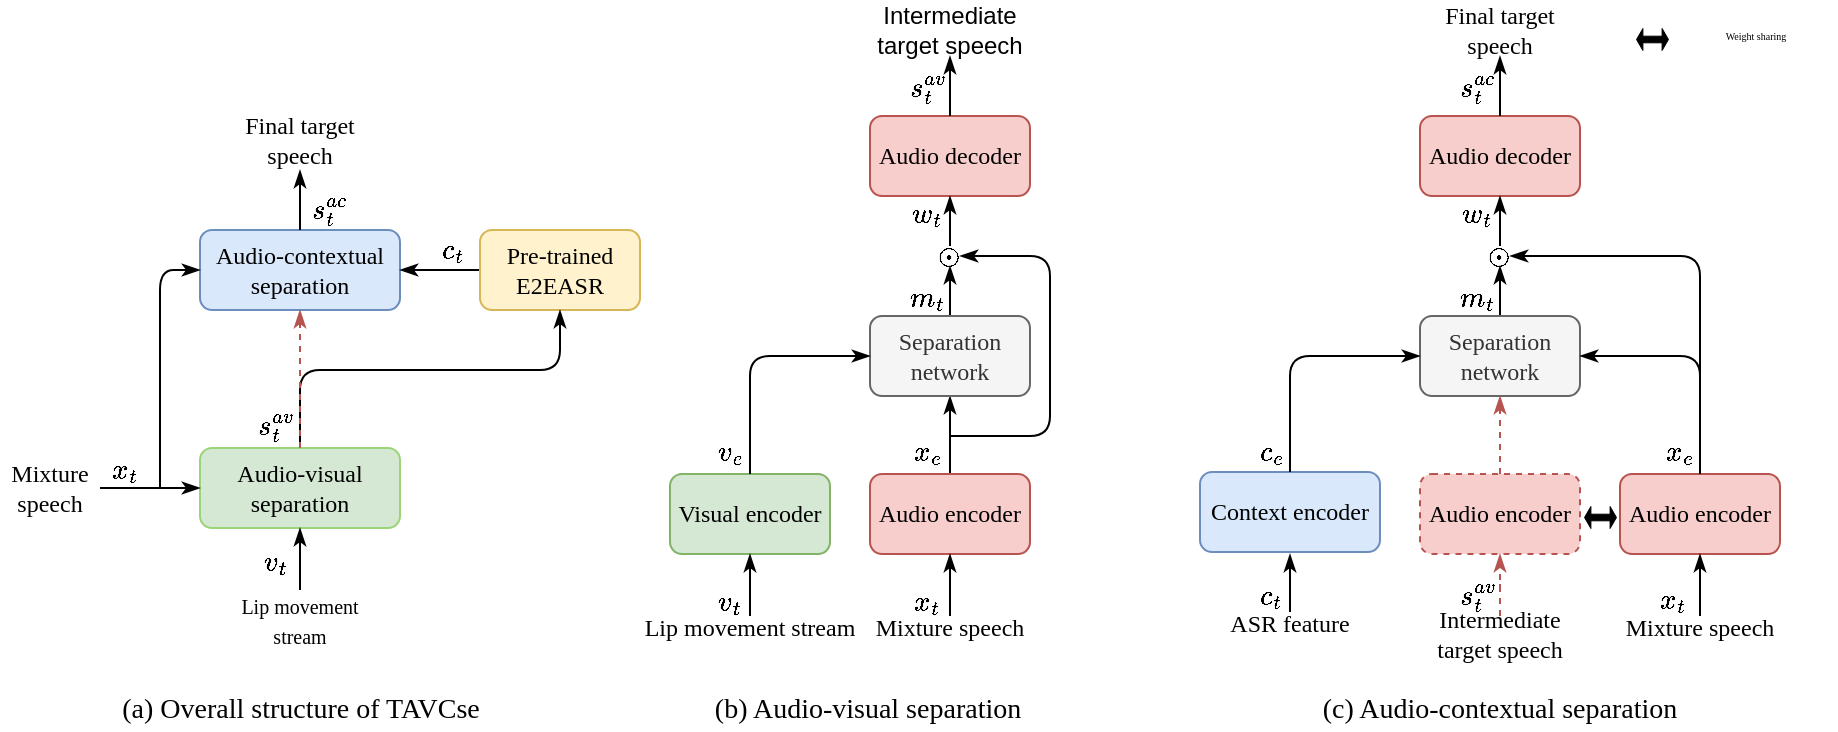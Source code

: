 <mxfile version="15.2.7" type="github">
  <diagram id="y_EGhvHL0gBH4iH_qR2R" name="Page-1">
    <mxGraphModel dx="2012" dy="667" grid="1" gridSize="10" guides="1" tooltips="1" connect="1" arrows="1" fold="1" page="1" pageScale="1" pageWidth="827" pageHeight="1169" math="1" shadow="0">
      <root>
        <mxCell id="0" />
        <mxCell id="1" parent="0" />
        <mxCell id="VpKqUX4VM9mPJ3Cbt_9l-1" value="&lt;font face=&quot;Times New Roman&quot;&gt;Audio-visual separation&lt;/font&gt;" style="rounded=1;whiteSpace=wrap;html=1;fillColor=#d5e8d4;strokeColor=#9AD479;shadow=0;strokeWidth=1;" parent="1" vertex="1">
          <mxGeometry x="80" y="319" width="100" height="40" as="geometry" />
        </mxCell>
        <mxCell id="VpKqUX4VM9mPJ3Cbt_9l-2" value="&lt;font face=&quot;Times New Roman&quot;&gt;Audio-contextual separation&lt;/font&gt;" style="rounded=1;whiteSpace=wrap;html=1;fillColor=#dae8fc;strokeColor=#6c8ebf;strokeWidth=1;" parent="1" vertex="1">
          <mxGeometry x="80" y="210" width="100" height="40" as="geometry" />
        </mxCell>
        <mxCell id="VpKqUX4VM9mPJ3Cbt_9l-5" value="" style="edgeStyle=orthogonalEdgeStyle;rounded=0;orthogonalLoop=1;jettySize=auto;html=1;endArrow=classicThin;endFill=1;" parent="1" source="VpKqUX4VM9mPJ3Cbt_9l-4" target="VpKqUX4VM9mPJ3Cbt_9l-2" edge="1">
          <mxGeometry relative="1" as="geometry" />
        </mxCell>
        <mxCell id="VpKqUX4VM9mPJ3Cbt_9l-4" value="&lt;font face=&quot;Times New Roman&quot;&gt;Pre-trained&lt;br&gt;E2EASR&lt;/font&gt;" style="rounded=1;whiteSpace=wrap;html=1;fillColor=#fff2cc;strokeColor=#d6b656;strokeWidth=1;" parent="1" vertex="1">
          <mxGeometry x="220" y="210" width="80" height="40" as="geometry" />
        </mxCell>
        <mxCell id="VpKqUX4VM9mPJ3Cbt_9l-7" value="" style="edgeStyle=orthogonalEdgeStyle;rounded=0;orthogonalLoop=1;jettySize=auto;html=1;endArrow=classicThin;endFill=1;" parent="1" source="VpKqUX4VM9mPJ3Cbt_9l-6" target="VpKqUX4VM9mPJ3Cbt_9l-1" edge="1">
          <mxGeometry relative="1" as="geometry" />
        </mxCell>
        <mxCell id="VpKqUX4VM9mPJ3Cbt_9l-6" value="&lt;font style=&quot;font-size: 10px&quot; face=&quot;Times New Roman&quot;&gt;Lip movement stream&lt;/font&gt;" style="text;html=1;strokeColor=none;fillColor=none;align=center;verticalAlign=middle;whiteSpace=wrap;rounded=0;shadow=0;" parent="1" vertex="1">
          <mxGeometry x="90" y="390" width="80" height="30" as="geometry" />
        </mxCell>
        <mxCell id="VpKqUX4VM9mPJ3Cbt_9l-9" value="" style="edgeStyle=orthogonalEdgeStyle;rounded=0;orthogonalLoop=1;jettySize=auto;html=1;endArrow=classicThin;endFill=1;exitX=1;exitY=0.5;exitDx=0;exitDy=0;" parent="1" source="VpKqUX4VM9mPJ3Cbt_9l-8" target="VpKqUX4VM9mPJ3Cbt_9l-1" edge="1">
          <mxGeometry relative="1" as="geometry" />
        </mxCell>
        <mxCell id="VpKqUX4VM9mPJ3Cbt_9l-8" value="&lt;font face=&quot;Times New Roman&quot;&gt;Mixture speech&lt;/font&gt;" style="text;html=1;strokeColor=none;fillColor=none;align=center;verticalAlign=middle;whiteSpace=wrap;rounded=0;shadow=0;" parent="1" vertex="1">
          <mxGeometry x="-20" y="324" width="50" height="30" as="geometry" />
        </mxCell>
        <mxCell id="VpKqUX4VM9mPJ3Cbt_9l-10" value="" style="edgeStyle=elbowEdgeStyle;elbow=vertical;endArrow=classicThin;html=1;endFill=1;entryX=0;entryY=0.5;entryDx=0;entryDy=0;" parent="1" target="VpKqUX4VM9mPJ3Cbt_9l-2" edge="1">
          <mxGeometry width="50" height="50" relative="1" as="geometry">
            <mxPoint x="60" y="339" as="sourcePoint" />
            <mxPoint x="80" y="249" as="targetPoint" />
            <Array as="points">
              <mxPoint x="60" y="230" />
              <mxPoint x="80" y="249" />
              <mxPoint x="90" y="299" />
              <mxPoint x="178" y="379" />
            </Array>
          </mxGeometry>
        </mxCell>
        <mxCell id="VpKqUX4VM9mPJ3Cbt_9l-15" value="" style="endArrow=classicThin;html=1;endFill=1;entryX=0.5;entryY=1;entryDx=0;entryDy=0;" parent="1" source="VpKqUX4VM9mPJ3Cbt_9l-2" target="VpKqUX4VM9mPJ3Cbt_9l-16" edge="1">
          <mxGeometry width="50" height="50" relative="1" as="geometry">
            <mxPoint x="450" y="360" as="sourcePoint" />
            <mxPoint x="420" y="360" as="targetPoint" />
          </mxGeometry>
        </mxCell>
        <mxCell id="VpKqUX4VM9mPJ3Cbt_9l-16" value="&lt;font face=&quot;Times New Roman&quot;&gt;Final target speech&lt;/font&gt;" style="text;html=1;strokeColor=none;fillColor=none;align=center;verticalAlign=middle;whiteSpace=wrap;rounded=0;shadow=0;" parent="1" vertex="1">
          <mxGeometry x="95" y="150" width="70" height="30" as="geometry" />
        </mxCell>
        <mxCell id="VpKqUX4VM9mPJ3Cbt_9l-18" value="" style="edgeStyle=elbowEdgeStyle;elbow=vertical;endArrow=classicThin;html=1;entryX=0.5;entryY=1;entryDx=0;entryDy=0;endFill=1;" parent="1" source="VpKqUX4VM9mPJ3Cbt_9l-1" target="VpKqUX4VM9mPJ3Cbt_9l-4" edge="1">
          <mxGeometry width="50" height="50" relative="1" as="geometry">
            <mxPoint x="210" y="315" as="sourcePoint" />
            <mxPoint x="260" y="265" as="targetPoint" />
            <Array as="points">
              <mxPoint x="200" y="280" />
              <mxPoint x="200" y="290" />
            </Array>
          </mxGeometry>
        </mxCell>
        <mxCell id="VpKqUX4VM9mPJ3Cbt_9l-25" value="$$v_t$$" style="text;html=1;strokeColor=none;fillColor=none;align=center;verticalAlign=middle;whiteSpace=wrap;rounded=0;shadow=0;" parent="1" vertex="1">
          <mxGeometry x="108" y="370" width="20" height="11" as="geometry" />
        </mxCell>
        <mxCell id="VpKqUX4VM9mPJ3Cbt_9l-26" value="$$x_t$$" style="text;html=1;strokeColor=none;fillColor=none;align=center;verticalAlign=middle;whiteSpace=wrap;rounded=0;shadow=0;" parent="1" vertex="1">
          <mxGeometry x="33" y="324" width="20" height="11" as="geometry" />
        </mxCell>
        <mxCell id="VpKqUX4VM9mPJ3Cbt_9l-30" value="$$s_t^{av}$$" style="text;html=1;strokeColor=none;fillColor=none;align=center;verticalAlign=middle;whiteSpace=wrap;rounded=0;shadow=0;" parent="1" vertex="1">
          <mxGeometry x="108" y="302.5" width="20" height="11" as="geometry" />
        </mxCell>
        <mxCell id="VpKqUX4VM9mPJ3Cbt_9l-31" value="$$s_t^{ac}$$" style="text;html=1;strokeColor=none;fillColor=none;align=center;verticalAlign=middle;whiteSpace=wrap;rounded=0;shadow=0;" parent="1" vertex="1">
          <mxGeometry x="135" y="194" width="20" height="11" as="geometry" />
        </mxCell>
        <mxCell id="VpKqUX4VM9mPJ3Cbt_9l-32" value="$$c_t$$" style="text;html=1;strokeColor=none;fillColor=none;align=center;verticalAlign=middle;whiteSpace=wrap;rounded=0;shadow=0;" parent="1" vertex="1">
          <mxGeometry x="197" y="214" width="20" height="11" as="geometry" />
        </mxCell>
        <mxCell id="VpKqUX4VM9mPJ3Cbt_9l-33" value="" style="endArrow=classicThin;html=1;entryX=0.5;entryY=1;entryDx=0;entryDy=0;exitX=0.5;exitY=0;exitDx=0;exitDy=0;endFill=1;dashed=1;strokeWidth=1;strokeColor=#b85450;fillColor=#f8cecc;" parent="1" source="VpKqUX4VM9mPJ3Cbt_9l-1" target="VpKqUX4VM9mPJ3Cbt_9l-2" edge="1">
          <mxGeometry width="50" height="50" relative="1" as="geometry">
            <mxPoint x="250" y="370" as="sourcePoint" />
            <mxPoint x="300" y="320" as="targetPoint" />
          </mxGeometry>
        </mxCell>
        <mxCell id="VpKqUX4VM9mPJ3Cbt_9l-35" value="&lt;font face=&quot;Times New Roman&quot;&gt;Visual encoder&lt;/font&gt;" style="rounded=1;whiteSpace=wrap;html=1;shadow=0;strokeColor=#82b366;strokeWidth=1;fillColor=#d5e8d4;" parent="1" vertex="1">
          <mxGeometry x="315" y="332" width="80" height="40" as="geometry" />
        </mxCell>
        <mxCell id="VpKqUX4VM9mPJ3Cbt_9l-40" value="" style="edgeStyle=orthogonalEdgeStyle;rounded=0;orthogonalLoop=1;jettySize=auto;html=1;endArrow=classicThin;endFill=1;strokeColor=#000000;strokeWidth=1;" parent="1" source="VpKqUX4VM9mPJ3Cbt_9l-36" target="VpKqUX4VM9mPJ3Cbt_9l-37" edge="1">
          <mxGeometry relative="1" as="geometry" />
        </mxCell>
        <mxCell id="VpKqUX4VM9mPJ3Cbt_9l-36" value="&lt;font face=&quot;Times New Roman&quot;&gt;Audio encoder&lt;/font&gt;" style="rounded=1;whiteSpace=wrap;html=1;shadow=0;strokeColor=#b85450;strokeWidth=1;fillColor=#f8cecc;" parent="1" vertex="1">
          <mxGeometry x="415" y="332" width="80" height="40" as="geometry" />
        </mxCell>
        <mxCell id="VpKqUX4VM9mPJ3Cbt_9l-41" value="" style="edgeStyle=orthogonalEdgeStyle;rounded=0;orthogonalLoop=1;jettySize=auto;html=1;endArrow=classicThin;endFill=1;strokeColor=#000000;strokeWidth=1;entryX=0.5;entryY=1;entryDx=0;entryDy=0;" parent="1" source="VpKqUX4VM9mPJ3Cbt_9l-37" target="VpKqUX4VM9mPJ3Cbt_9l-42" edge="1">
          <mxGeometry relative="1" as="geometry">
            <mxPoint x="455" y="233" as="targetPoint" />
          </mxGeometry>
        </mxCell>
        <mxCell id="VpKqUX4VM9mPJ3Cbt_9l-37" value="&lt;font face=&quot;Times New Roman&quot;&gt;Separation network&lt;/font&gt;" style="rounded=1;whiteSpace=wrap;html=1;shadow=0;strokeColor=#666666;strokeWidth=1;fillColor=#f5f5f5;fontColor=#333333;" parent="1" vertex="1">
          <mxGeometry x="415" y="253" width="80" height="40" as="geometry" />
        </mxCell>
        <mxCell id="VpKqUX4VM9mPJ3Cbt_9l-38" value="" style="edgeStyle=segmentEdgeStyle;endArrow=classicThin;html=1;strokeColor=#000000;strokeWidth=1;exitX=0.5;exitY=0;exitDx=0;exitDy=0;endFill=1;" parent="1" source="VpKqUX4VM9mPJ3Cbt_9l-35" target="VpKqUX4VM9mPJ3Cbt_9l-37" edge="1">
          <mxGeometry width="50" height="50" relative="1" as="geometry">
            <mxPoint x="235" y="373" as="sourcePoint" />
            <mxPoint x="285" y="323" as="targetPoint" />
            <Array as="points">
              <mxPoint x="355" y="273" />
            </Array>
          </mxGeometry>
        </mxCell>
        <mxCell id="VpKqUX4VM9mPJ3Cbt_9l-39" value="&lt;font face=&quot;Times New Roman&quot;&gt;Audio decoder&lt;/font&gt;" style="rounded=1;whiteSpace=wrap;html=1;shadow=0;strokeColor=#b85450;strokeWidth=1;fillColor=#f8cecc;" parent="1" vertex="1">
          <mxGeometry x="415" y="153" width="80" height="40" as="geometry" />
        </mxCell>
        <mxCell id="VpKqUX4VM9mPJ3Cbt_9l-45" value="" style="edgeStyle=orthogonalEdgeStyle;rounded=0;orthogonalLoop=1;jettySize=auto;html=1;endArrow=classicThin;endFill=1;strokeColor=#000000;strokeWidth=1;" parent="1" source="VpKqUX4VM9mPJ3Cbt_9l-42" target="VpKqUX4VM9mPJ3Cbt_9l-39" edge="1">
          <mxGeometry relative="1" as="geometry">
            <Array as="points">
              <mxPoint x="455" y="207" />
              <mxPoint x="455" y="207" />
            </Array>
          </mxGeometry>
        </mxCell>
        <mxCell id="VpKqUX4VM9mPJ3Cbt_9l-42" value="$$\odot$$" style="text;html=1;strokeColor=none;fillColor=none;align=center;verticalAlign=middle;whiteSpace=wrap;rounded=0;shadow=0;" parent="1" vertex="1">
          <mxGeometry x="450" y="218" width="10" height="10" as="geometry" />
        </mxCell>
        <mxCell id="VpKqUX4VM9mPJ3Cbt_9l-50" value="" style="edgeStyle=elbowEdgeStyle;elbow=horizontal;endArrow=classicThin;html=1;strokeColor=#000000;strokeWidth=1;entryX=1;entryY=0.5;entryDx=0;entryDy=0;endFill=1;" parent="1" target="VpKqUX4VM9mPJ3Cbt_9l-42" edge="1">
          <mxGeometry width="50" height="50" relative="1" as="geometry">
            <mxPoint x="455" y="313" as="sourcePoint" />
            <mxPoint x="545" y="227" as="targetPoint" />
            <Array as="points">
              <mxPoint x="505" y="303" />
              <mxPoint x="535" y="253" />
            </Array>
          </mxGeometry>
        </mxCell>
        <mxCell id="VpKqUX4VM9mPJ3Cbt_9l-53" value="" style="edgeStyle=orthogonalEdgeStyle;rounded=0;orthogonalLoop=1;jettySize=auto;html=1;endArrow=classicThin;endFill=1;strokeColor=#000000;strokeWidth=1;" parent="1" source="VpKqUX4VM9mPJ3Cbt_9l-51" target="VpKqUX4VM9mPJ3Cbt_9l-35" edge="1">
          <mxGeometry relative="1" as="geometry" />
        </mxCell>
        <mxCell id="VpKqUX4VM9mPJ3Cbt_9l-51" value="&lt;font face=&quot;Times New Roman&quot;&gt;Lip movement stream&lt;/font&gt;" style="text;html=1;strokeColor=none;fillColor=none;align=center;verticalAlign=middle;whiteSpace=wrap;rounded=0;shadow=0;" parent="1" vertex="1">
          <mxGeometry x="300" y="403" width="110" height="11" as="geometry" />
        </mxCell>
        <mxCell id="VpKqUX4VM9mPJ3Cbt_9l-52" value="&lt;font face=&quot;Times New Roman&quot;&gt;Mixture speech&lt;/font&gt;" style="text;html=1;strokeColor=none;fillColor=none;align=center;verticalAlign=middle;whiteSpace=wrap;rounded=0;shadow=0;" parent="1" vertex="1">
          <mxGeometry x="415" y="403" width="80" height="11" as="geometry" />
        </mxCell>
        <mxCell id="VpKqUX4VM9mPJ3Cbt_9l-56" value="" style="endArrow=classicThin;html=1;strokeColor=#000000;strokeWidth=1;endFill=1;" parent="1" target="VpKqUX4VM9mPJ3Cbt_9l-36" edge="1">
          <mxGeometry width="50" height="50" relative="1" as="geometry">
            <mxPoint x="455" y="403" as="sourcePoint" />
            <mxPoint x="425" y="433" as="targetPoint" />
          </mxGeometry>
        </mxCell>
        <mxCell id="VpKqUX4VM9mPJ3Cbt_9l-58" value="$$v_t$$" style="text;html=1;strokeColor=none;fillColor=none;align=center;verticalAlign=middle;whiteSpace=wrap;rounded=0;shadow=0;" parent="1" vertex="1">
          <mxGeometry x="335" y="390" width="20" height="11" as="geometry" />
        </mxCell>
        <mxCell id="VpKqUX4VM9mPJ3Cbt_9l-59" value="$$x_t$$" style="text;html=1;strokeColor=none;fillColor=none;align=center;verticalAlign=middle;whiteSpace=wrap;rounded=0;shadow=0;" parent="1" vertex="1">
          <mxGeometry x="434" y="390" width="20" height="11" as="geometry" />
        </mxCell>
        <mxCell id="VpKqUX4VM9mPJ3Cbt_9l-60" value="$$v_e$$" style="text;html=1;strokeColor=none;fillColor=none;align=center;verticalAlign=middle;whiteSpace=wrap;rounded=0;shadow=0;" parent="1" vertex="1">
          <mxGeometry x="335" y="315.5" width="20" height="11" as="geometry" />
        </mxCell>
        <mxCell id="VpKqUX4VM9mPJ3Cbt_9l-61" value="$$x_e$$" style="text;html=1;strokeColor=none;fillColor=none;align=center;verticalAlign=middle;whiteSpace=wrap;rounded=0;shadow=0;" parent="1" vertex="1">
          <mxGeometry x="434" y="315.5" width="20" height="11" as="geometry" />
        </mxCell>
        <mxCell id="VpKqUX4VM9mPJ3Cbt_9l-62" value="$$m_t$$" style="text;html=1;strokeColor=none;fillColor=none;align=center;verticalAlign=middle;whiteSpace=wrap;rounded=0;shadow=0;" parent="1" vertex="1">
          <mxGeometry x="434" y="238" width="20" height="11" as="geometry" />
        </mxCell>
        <mxCell id="VpKqUX4VM9mPJ3Cbt_9l-63" value="$$w_t$$" style="text;html=1;strokeColor=none;fillColor=none;align=center;verticalAlign=middle;whiteSpace=wrap;rounded=0;shadow=0;" parent="1" vertex="1">
          <mxGeometry x="434" y="196" width="20" height="11" as="geometry" />
        </mxCell>
        <mxCell id="VpKqUX4VM9mPJ3Cbt_9l-64" value="" style="endArrow=classicThin;html=1;endFill=1;" parent="1" source="VpKqUX4VM9mPJ3Cbt_9l-39" edge="1">
          <mxGeometry width="50" height="50" relative="1" as="geometry">
            <mxPoint x="15" y="233" as="sourcePoint" />
            <mxPoint x="455" y="123" as="targetPoint" />
          </mxGeometry>
        </mxCell>
        <mxCell id="VpKqUX4VM9mPJ3Cbt_9l-65" value="Intermediate target speech" style="text;html=1;strokeColor=none;fillColor=none;align=center;verticalAlign=middle;whiteSpace=wrap;rounded=0;shadow=0;" parent="1" vertex="1">
          <mxGeometry x="410" y="100" width="90" height="20" as="geometry" />
        </mxCell>
        <mxCell id="VpKqUX4VM9mPJ3Cbt_9l-66" value="$$s_t^{av}$$" style="text;html=1;strokeColor=none;fillColor=none;align=center;verticalAlign=middle;whiteSpace=wrap;rounded=0;shadow=0;" parent="1" vertex="1">
          <mxGeometry x="434" y="133" width="20" height="11" as="geometry" />
        </mxCell>
        <mxCell id="VpKqUX4VM9mPJ3Cbt_9l-68" value="&lt;font face=&quot;Times New Roman&quot; style=&quot;font-size: 14px&quot;&gt;(b) Audio-visual separation&lt;/font&gt;" style="text;html=1;strokeColor=none;fillColor=none;align=center;verticalAlign=middle;whiteSpace=wrap;rounded=0;shadow=0;" parent="1" vertex="1">
          <mxGeometry x="329" y="440" width="170" height="20" as="geometry" />
        </mxCell>
        <mxCell id="VpKqUX4VM9mPJ3Cbt_9l-70" value="&lt;font face=&quot;Times New Roman&quot;&gt;Audio encoder&lt;/font&gt;" style="rounded=1;whiteSpace=wrap;html=1;shadow=0;strokeColor=#b85450;strokeWidth=1;fillColor=#f8cecc;" parent="1" vertex="1">
          <mxGeometry x="790" y="332" width="80" height="40" as="geometry" />
        </mxCell>
        <mxCell id="VpKqUX4VM9mPJ3Cbt_9l-71" value="" style="edgeStyle=orthogonalEdgeStyle;rounded=0;orthogonalLoop=1;jettySize=auto;html=1;endArrow=classicThin;endFill=1;strokeColor=#000000;strokeWidth=1;entryX=0.5;entryY=1;entryDx=0;entryDy=0;" parent="1" source="VpKqUX4VM9mPJ3Cbt_9l-72" target="VpKqUX4VM9mPJ3Cbt_9l-76" edge="1">
          <mxGeometry relative="1" as="geometry">
            <mxPoint x="730" y="233" as="targetPoint" />
          </mxGeometry>
        </mxCell>
        <mxCell id="VpKqUX4VM9mPJ3Cbt_9l-72" value="&lt;font face=&quot;Times New Roman&quot;&gt;Separation network&lt;/font&gt;" style="rounded=1;whiteSpace=wrap;html=1;shadow=0;strokeColor=#666666;strokeWidth=1;fillColor=#f5f5f5;fontColor=#333333;" parent="1" vertex="1">
          <mxGeometry x="690" y="253" width="80" height="40" as="geometry" />
        </mxCell>
        <mxCell id="VpKqUX4VM9mPJ3Cbt_9l-74" value="&lt;font face=&quot;Times New Roman&quot;&gt;Audio decoder&lt;/font&gt;" style="rounded=1;whiteSpace=wrap;html=1;shadow=0;strokeColor=#b85450;strokeWidth=1;fillColor=#f8cecc;" parent="1" vertex="1">
          <mxGeometry x="690" y="153" width="80" height="40" as="geometry" />
        </mxCell>
        <mxCell id="VpKqUX4VM9mPJ3Cbt_9l-75" value="" style="edgeStyle=orthogonalEdgeStyle;rounded=0;orthogonalLoop=1;jettySize=auto;html=1;endArrow=classicThin;endFill=1;strokeColor=#000000;strokeWidth=1;" parent="1" source="VpKqUX4VM9mPJ3Cbt_9l-76" target="VpKqUX4VM9mPJ3Cbt_9l-74" edge="1">
          <mxGeometry relative="1" as="geometry">
            <Array as="points">
              <mxPoint x="730" y="207" />
              <mxPoint x="730" y="207" />
            </Array>
          </mxGeometry>
        </mxCell>
        <mxCell id="VpKqUX4VM9mPJ3Cbt_9l-76" value="$$\odot$$" style="text;html=1;strokeColor=none;fillColor=none;align=center;verticalAlign=middle;whiteSpace=wrap;rounded=0;shadow=0;" parent="1" vertex="1">
          <mxGeometry x="725" y="218" width="10" height="10" as="geometry" />
        </mxCell>
        <mxCell id="VpKqUX4VM9mPJ3Cbt_9l-78" value="" style="edgeStyle=orthogonalEdgeStyle;rounded=0;orthogonalLoop=1;jettySize=auto;html=1;endArrow=classicThin;endFill=1;strokeColor=#000000;strokeWidth=1;exitX=0.5;exitY=0;exitDx=0;exitDy=0;" parent="1" edge="1" source="VpKqUX4VM9mPJ3Cbt_9l-93">
          <mxGeometry relative="1" as="geometry">
            <mxPoint x="635" y="403" as="sourcePoint" />
            <mxPoint x="625" y="372" as="targetPoint" />
          </mxGeometry>
        </mxCell>
        <mxCell id="VpKqUX4VM9mPJ3Cbt_9l-79" value="&lt;font face=&quot;Times New Roman&quot;&gt;Mixture speech&lt;/font&gt;" style="text;html=1;strokeColor=none;fillColor=none;align=center;verticalAlign=middle;whiteSpace=wrap;rounded=0;shadow=0;" parent="1" vertex="1">
          <mxGeometry x="790" y="403" width="80" height="11" as="geometry" />
        </mxCell>
        <mxCell id="VpKqUX4VM9mPJ3Cbt_9l-80" value="" style="endArrow=classicThin;html=1;strokeColor=#000000;strokeWidth=1;endFill=1;exitX=0.5;exitY=0;exitDx=0;exitDy=0;" parent="1" target="VpKqUX4VM9mPJ3Cbt_9l-70" edge="1" source="VpKqUX4VM9mPJ3Cbt_9l-79">
          <mxGeometry width="50" height="50" relative="1" as="geometry">
            <mxPoint x="730" y="403" as="sourcePoint" />
            <mxPoint x="700" y="433" as="targetPoint" />
          </mxGeometry>
        </mxCell>
        <mxCell id="VpKqUX4VM9mPJ3Cbt_9l-81" value="$$c_t$$" style="text;html=1;strokeColor=none;fillColor=none;align=center;verticalAlign=middle;whiteSpace=wrap;rounded=0;shadow=0;" parent="1" vertex="1">
          <mxGeometry x="606" y="387.5" width="20" height="11" as="geometry" />
        </mxCell>
        <mxCell id="VpKqUX4VM9mPJ3Cbt_9l-82" value="$$x_t$$" style="text;html=1;strokeColor=none;fillColor=none;align=center;verticalAlign=middle;whiteSpace=wrap;rounded=0;shadow=0;" parent="1" vertex="1">
          <mxGeometry x="807" y="389.5" width="20" height="11" as="geometry" />
        </mxCell>
        <mxCell id="VpKqUX4VM9mPJ3Cbt_9l-84" value="$$x_e$$" style="text;html=1;strokeColor=none;fillColor=none;align=center;verticalAlign=middle;whiteSpace=wrap;rounded=0;shadow=0;" parent="1" vertex="1">
          <mxGeometry x="810" y="315.5" width="20" height="11" as="geometry" />
        </mxCell>
        <mxCell id="VpKqUX4VM9mPJ3Cbt_9l-85" value="$$m_t$$" style="text;html=1;strokeColor=none;fillColor=none;align=center;verticalAlign=middle;whiteSpace=wrap;rounded=0;shadow=0;" parent="1" vertex="1">
          <mxGeometry x="709" y="238" width="20" height="11" as="geometry" />
        </mxCell>
        <mxCell id="VpKqUX4VM9mPJ3Cbt_9l-86" value="$$w_t$$" style="text;html=1;strokeColor=none;fillColor=none;align=center;verticalAlign=middle;whiteSpace=wrap;rounded=0;shadow=0;" parent="1" vertex="1">
          <mxGeometry x="709" y="196" width="20" height="11" as="geometry" />
        </mxCell>
        <mxCell id="VpKqUX4VM9mPJ3Cbt_9l-87" value="" style="endArrow=classicThin;html=1;endFill=1;" parent="1" source="VpKqUX4VM9mPJ3Cbt_9l-74" edge="1">
          <mxGeometry width="50" height="50" relative="1" as="geometry">
            <mxPoint x="290" y="233" as="sourcePoint" />
            <mxPoint x="730" y="123" as="targetPoint" />
          </mxGeometry>
        </mxCell>
        <mxCell id="VpKqUX4VM9mPJ3Cbt_9l-88" value="&lt;font face=&quot;Times New Roman&quot;&gt;Final target speech&lt;/font&gt;" style="text;html=1;strokeColor=none;fillColor=none;align=center;verticalAlign=middle;whiteSpace=wrap;rounded=0;shadow=0;" parent="1" vertex="1">
          <mxGeometry x="685" y="100" width="90" height="20" as="geometry" />
        </mxCell>
        <mxCell id="VpKqUX4VM9mPJ3Cbt_9l-89" value="$$s_t^{ac}$$" style="text;html=1;strokeColor=none;fillColor=none;align=center;verticalAlign=middle;whiteSpace=wrap;rounded=0;shadow=0;" parent="1" vertex="1">
          <mxGeometry x="709" y="133" width="20" height="11" as="geometry" />
        </mxCell>
        <mxCell id="VpKqUX4VM9mPJ3Cbt_9l-90" value="&lt;font face=&quot;Times New Roman&quot; style=&quot;font-size: 14px&quot;&gt;(c) Audio-contextual separation&lt;/font&gt;" style="text;html=1;strokeColor=none;fillColor=none;align=center;verticalAlign=middle;whiteSpace=wrap;rounded=0;shadow=0;" parent="1" vertex="1">
          <mxGeometry x="625" y="440" width="210" height="20" as="geometry" />
        </mxCell>
        <mxCell id="VpKqUX4VM9mPJ3Cbt_9l-91" value="&lt;font face=&quot;Times New Roman&quot;&gt;Context encoder&lt;/font&gt;" style="rounded=1;whiteSpace=wrap;html=1;shadow=0;strokeColor=#6c8ebf;strokeWidth=1;fillColor=#dae8fc;" parent="1" vertex="1">
          <mxGeometry x="580" y="331" width="90" height="40" as="geometry" />
        </mxCell>
        <mxCell id="VpKqUX4VM9mPJ3Cbt_9l-93" value="&lt;font face=&quot;Times New Roman&quot;&gt;ASR feature&lt;/font&gt;" style="text;html=1;strokeColor=none;fillColor=none;align=center;verticalAlign=middle;whiteSpace=wrap;rounded=0;shadow=0;" parent="1" vertex="1">
          <mxGeometry x="580" y="401" width="90" height="11" as="geometry" />
        </mxCell>
        <mxCell id="VpKqUX4VM9mPJ3Cbt_9l-95" value="" style="edgeStyle=segmentEdgeStyle;endArrow=classicThin;html=1;strokeColor=#000000;strokeWidth=1;exitX=0.5;exitY=0;exitDx=0;exitDy=0;endFill=1;entryX=0;entryY=0.5;entryDx=0;entryDy=0;" parent="1" target="VpKqUX4VM9mPJ3Cbt_9l-72" edge="1">
          <mxGeometry width="50" height="50" relative="1" as="geometry">
            <mxPoint x="625" y="331" as="sourcePoint" />
            <mxPoint x="685" y="272" as="targetPoint" />
            <Array as="points">
              <mxPoint x="625" y="273" />
            </Array>
          </mxGeometry>
        </mxCell>
        <mxCell id="jQqSKPtN9QmAcMSNDdtG-2" value="&lt;font face=&quot;Times New Roman&quot; style=&quot;font-size: 14px&quot;&gt;(a) Overall structure of TAVCse&lt;/font&gt;" style="text;html=1;align=center;verticalAlign=middle;resizable=0;points=[];autosize=1;strokeColor=none;fillColor=none;" vertex="1" parent="1">
          <mxGeometry x="35" y="440" width="190" height="20" as="geometry" />
        </mxCell>
        <mxCell id="jQqSKPtN9QmAcMSNDdtG-4" value="&lt;font face=&quot;Times New Roman&quot;&gt;Audio encoder&lt;/font&gt;" style="rounded=1;whiteSpace=wrap;html=1;shadow=0;strokeColor=#b85450;strokeWidth=1;fillColor=#f8cecc;dashed=1;" vertex="1" parent="1">
          <mxGeometry x="690" y="332" width="80" height="40" as="geometry" />
        </mxCell>
        <mxCell id="jQqSKPtN9QmAcMSNDdtG-9" value="" style="endArrow=classicThin;html=1;exitX=0.5;exitY=0;exitDx=0;exitDy=0;entryX=1;entryY=0.5;entryDx=0;entryDy=0;edgeStyle=orthogonalEdgeStyle;endFill=1;" edge="1" parent="1" source="VpKqUX4VM9mPJ3Cbt_9l-70" target="VpKqUX4VM9mPJ3Cbt_9l-72">
          <mxGeometry width="50" height="50" relative="1" as="geometry">
            <mxPoint x="940" y="298" as="sourcePoint" />
            <mxPoint x="990" y="248" as="targetPoint" />
          </mxGeometry>
        </mxCell>
        <mxCell id="jQqSKPtN9QmAcMSNDdtG-10" value="" style="endArrow=classicThin;html=1;exitX=0.5;exitY=0;exitDx=0;exitDy=0;edgeStyle=orthogonalEdgeStyle;endFill=1;entryX=1;entryY=0.5;entryDx=0;entryDy=0;endSize=6;" edge="1" parent="1" source="VpKqUX4VM9mPJ3Cbt_9l-70" target="VpKqUX4VM9mPJ3Cbt_9l-76">
          <mxGeometry width="50" height="50" relative="1" as="geometry">
            <mxPoint x="907" y="205" as="sourcePoint" />
            <mxPoint x="730" y="220" as="targetPoint" />
            <Array as="points">
              <mxPoint x="830" y="223" />
            </Array>
          </mxGeometry>
        </mxCell>
        <mxCell id="jQqSKPtN9QmAcMSNDdtG-13" value="" style="endArrow=classicThin;html=1;endSize=6;entryX=0.5;entryY=1;entryDx=0;entryDy=0;dashed=1;fillColor=#f8cecc;strokeColor=#b85450;endFill=1;" edge="1" parent="1" source="jQqSKPtN9QmAcMSNDdtG-4" target="VpKqUX4VM9mPJ3Cbt_9l-72">
          <mxGeometry width="50" height="50" relative="1" as="geometry">
            <mxPoint x="580" y="360" as="sourcePoint" />
            <mxPoint x="730" y="300" as="targetPoint" />
          </mxGeometry>
        </mxCell>
        <mxCell id="jQqSKPtN9QmAcMSNDdtG-16" value="" style="edgeStyle=orthogonalEdgeStyle;rounded=0;orthogonalLoop=1;jettySize=auto;html=1;dashed=1;endArrow=classicThin;endFill=1;endSize=6;fillColor=#f8cecc;strokeColor=#b85450;" edge="1" parent="1" source="jQqSKPtN9QmAcMSNDdtG-14" target="jQqSKPtN9QmAcMSNDdtG-4">
          <mxGeometry relative="1" as="geometry" />
        </mxCell>
        <mxCell id="jQqSKPtN9QmAcMSNDdtG-14" value="&lt;font face=&quot;Times New Roman&quot;&gt;Intermediate target speech&lt;/font&gt;" style="text;html=1;strokeColor=none;fillColor=none;align=center;verticalAlign=middle;whiteSpace=wrap;rounded=0;shadow=0;" vertex="1" parent="1">
          <mxGeometry x="690" y="403" width="80" height="17" as="geometry" />
        </mxCell>
        <mxCell id="jQqSKPtN9QmAcMSNDdtG-17" value="$$c_e$$" style="text;html=1;strokeColor=none;fillColor=none;align=center;verticalAlign=middle;whiteSpace=wrap;rounded=0;shadow=0;" vertex="1" parent="1">
          <mxGeometry x="606" y="315.5" width="20" height="11" as="geometry" />
        </mxCell>
        <mxCell id="jQqSKPtN9QmAcMSNDdtG-20" value="$$s_t^{av}$$" style="text;html=1;strokeColor=none;fillColor=none;align=center;verticalAlign=middle;whiteSpace=wrap;rounded=0;shadow=0;" vertex="1" parent="1">
          <mxGeometry x="709" y="387.5" width="20" height="11" as="geometry" />
        </mxCell>
        <mxCell id="jQqSKPtN9QmAcMSNDdtG-25" value="" style="shape=doubleArrow;whiteSpace=wrap;html=1;strokeWidth=0.5;fillColor=#000000;strokeColor=#000000;fontSize=10;" vertex="1" parent="1">
          <mxGeometry x="772" y="348" width="16" height="11" as="geometry" />
        </mxCell>
        <mxCell id="jQqSKPtN9QmAcMSNDdtG-29" value="" style="shape=doubleArrow;whiteSpace=wrap;html=1;strokeWidth=0.5;fillColor=#000000;strokeColor=#000000;fontSize=10;" vertex="1" parent="1">
          <mxGeometry x="798" y="109" width="16" height="11" as="geometry" />
        </mxCell>
        <mxCell id="jQqSKPtN9QmAcMSNDdtG-30" value="&lt;font face=&quot;Times New Roman&quot;&gt;Weight sharing&lt;/font&gt;" style="text;html=1;strokeColor=none;fillColor=none;align=center;verticalAlign=middle;whiteSpace=wrap;rounded=0;fontSize=5;" vertex="1" parent="1">
          <mxGeometry x="818" y="106" width="80" height="14.5" as="geometry" />
        </mxCell>
      </root>
    </mxGraphModel>
  </diagram>
</mxfile>
